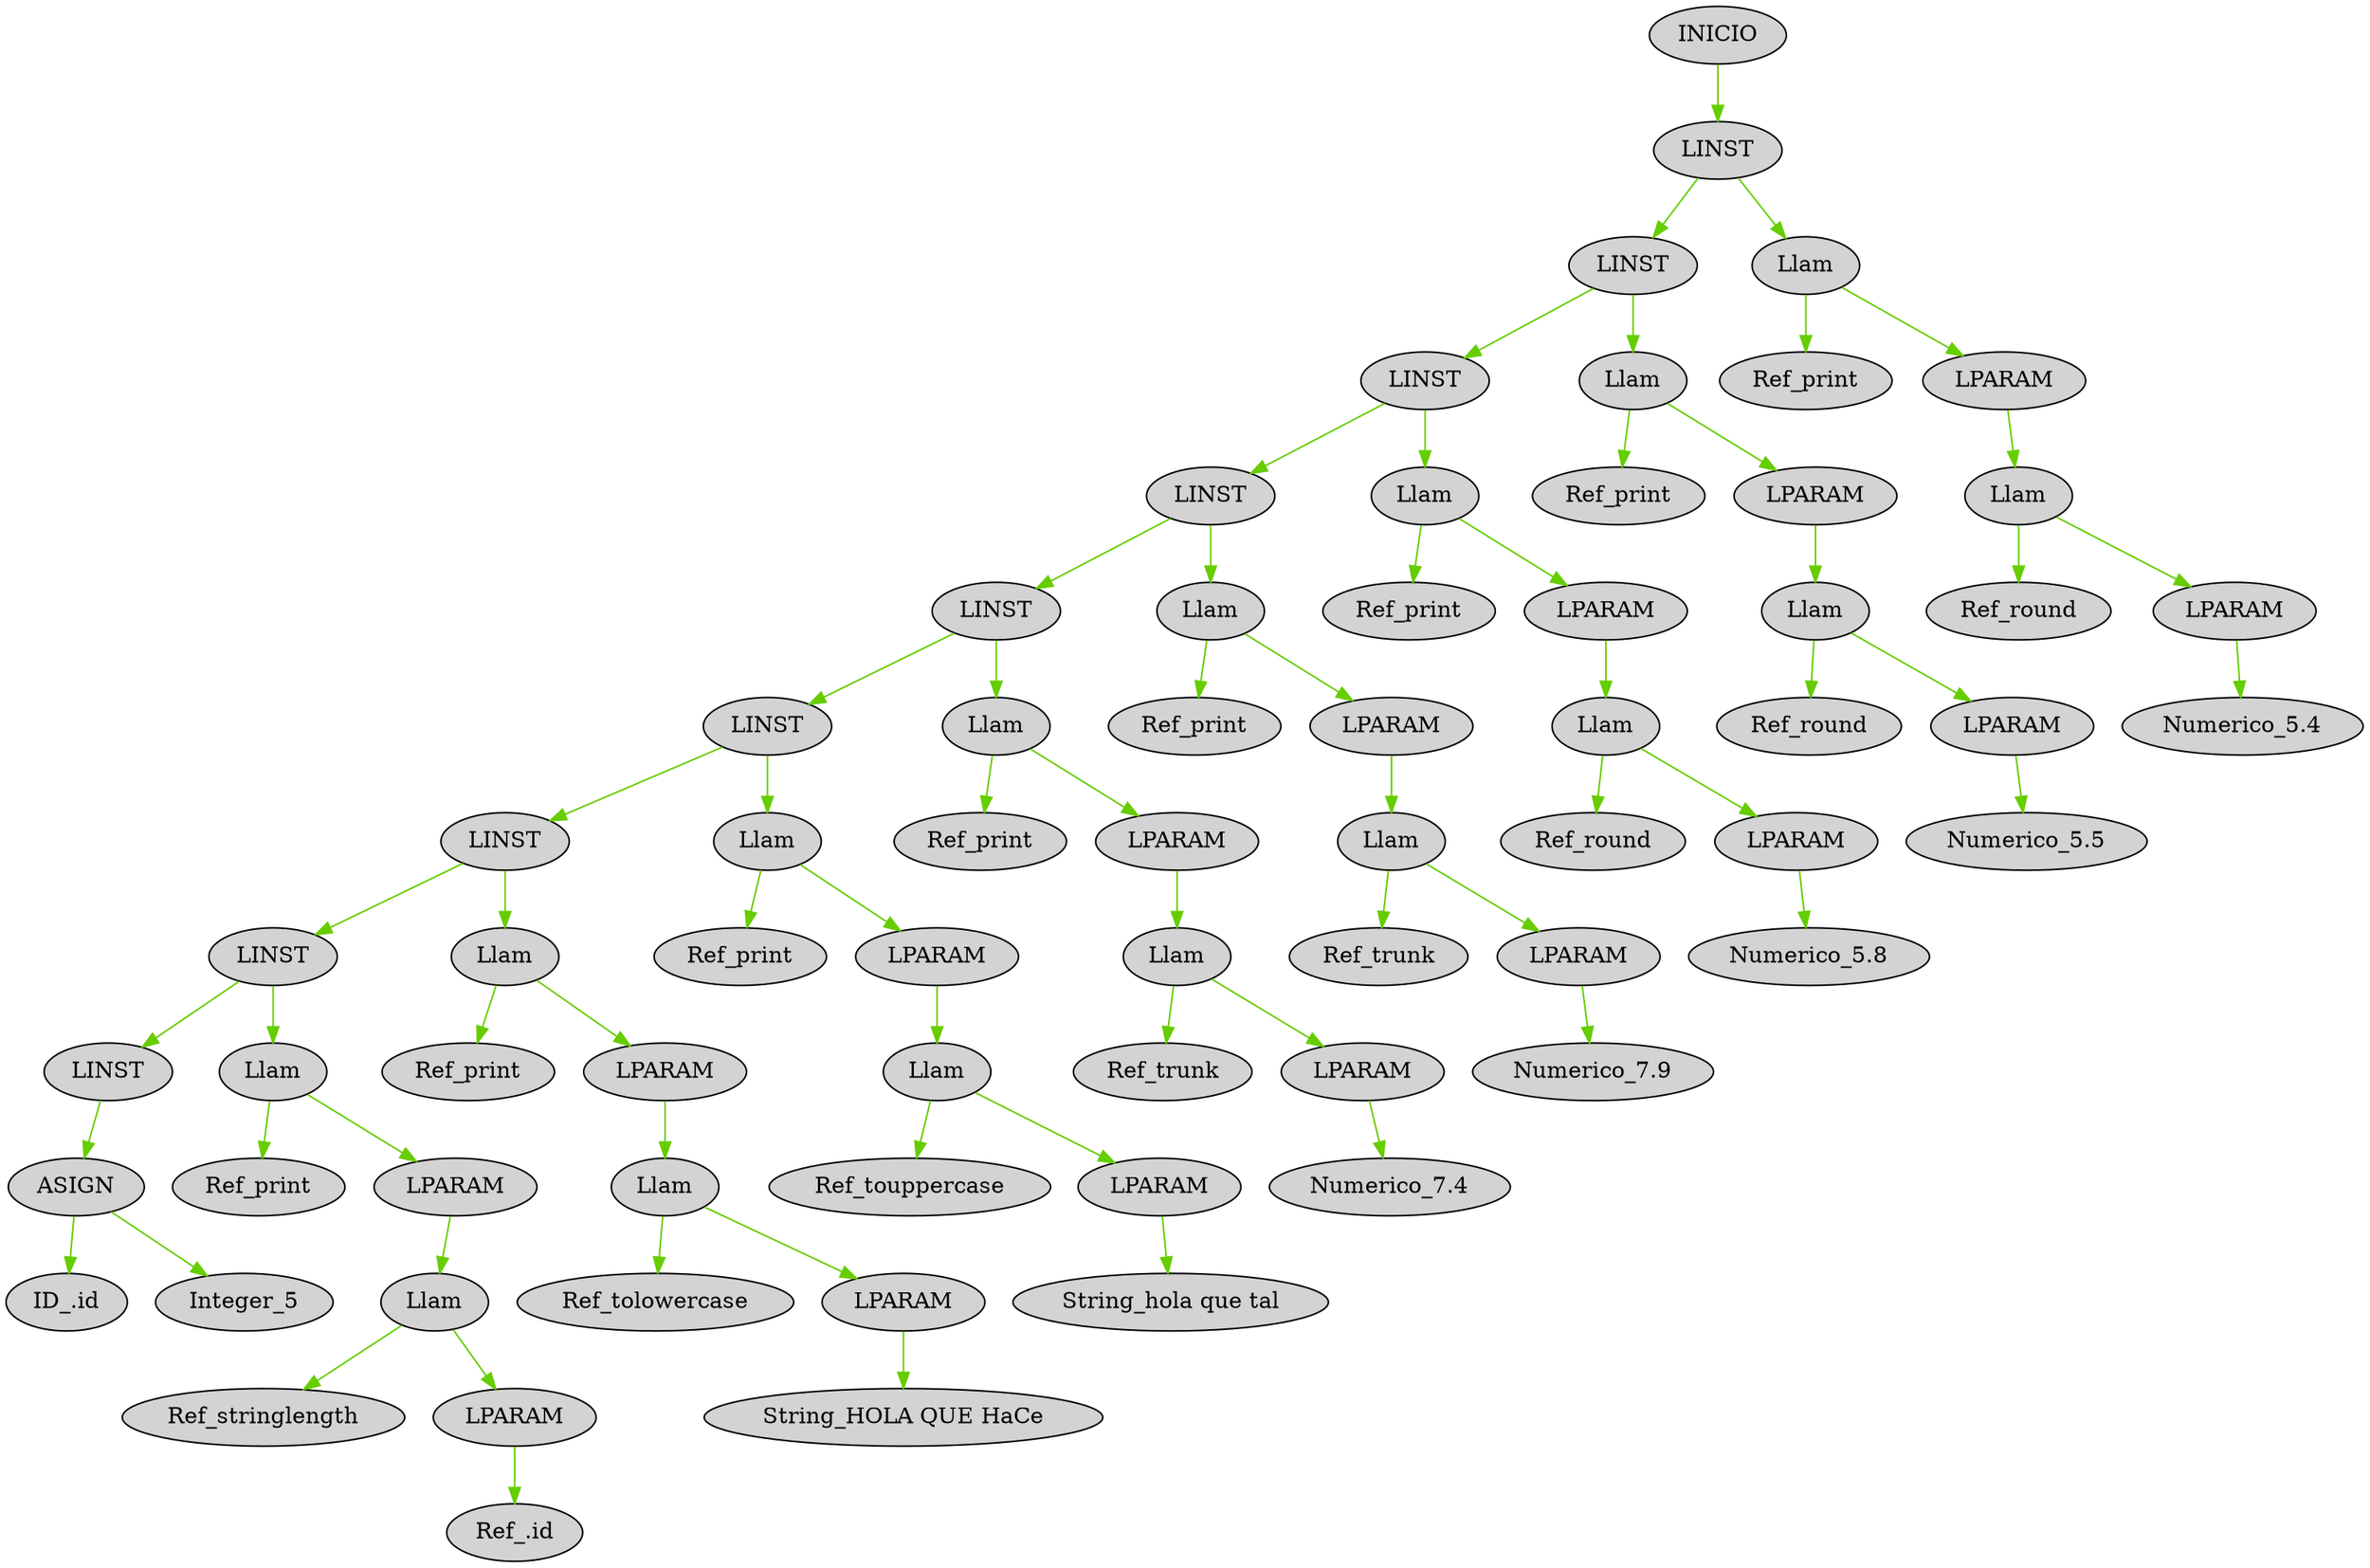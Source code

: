digraph G { node[shape=oval, style=filled, collor=coral]; edge[color=chartreuse3]; rankdir=UD 

"137" [label="INICIO"]
"136" [label="LINST"]
"137" -> "136"
"136" [label="LINST"]
"128" [label="LINST"]
"136" -> "128"
"128" [label="LINST"]
"120" [label="LINST"]
"128" -> "120"
"120" [label="LINST"]
"112" [label="LINST"]
"120" -> "112"
"112" [label="LINST"]
"104" [label="LINST"]
"112" -> "104"
"104" [label="LINST"]
"96" [label="LINST"]
"104" -> "96"
"96" [label="LINST"]
"88" [label="LINST"]
"96" -> "88"
"88" [label="LINST"]
"80" [label="LINST"]
"88" -> "80"
"80" [label="LINST"]
"72" [label="LINST"]
"80" -> "72"
"72" [label="LINST"]
"71" [label="ASIGN"]
"72" -> "71"
"71" [label="ASIGN"]
"70" [label="ID_.id"]
"71" -> "70"
"71" [label="ASIGN"]
"69" [label="Integer_5"]
"71" -> "69"
"80" [label="LINST"]
"79" [label="Llam"]
"80" -> "79"
"79" [label="Llam"]
"78" [label="Ref_print"]
"79" -> "78"
"79" [label="Llam"]
"77" [label="LPARAM"]
"79" -> "77"
"77" [label="LPARAM"]
"76" [label="Llam"]
"77" -> "76"
"76" [label="Llam"]
"75" [label="Ref_stringlength"]
"76" -> "75"
"76" [label="Llam"]
"74" [label="LPARAM"]
"76" -> "74"
"74" [label="LPARAM"]
"73" [label="Ref_.id"]
"74" -> "73"
"88" [label="LINST"]
"87" [label="Llam"]
"88" -> "87"
"87" [label="Llam"]
"86" [label="Ref_print"]
"87" -> "86"
"87" [label="Llam"]
"85" [label="LPARAM"]
"87" -> "85"
"85" [label="LPARAM"]
"84" [label="Llam"]
"85" -> "84"
"84" [label="Llam"]
"83" [label="Ref_tolowercase"]
"84" -> "83"
"84" [label="Llam"]
"82" [label="LPARAM"]
"84" -> "82"
"82" [label="LPARAM"]
"81" [label="String_HOLA QUE HaCe"]
"82" -> "81"
"96" [label="LINST"]
"95" [label="Llam"]
"96" -> "95"
"95" [label="Llam"]
"94" [label="Ref_print"]
"95" -> "94"
"95" [label="Llam"]
"93" [label="LPARAM"]
"95" -> "93"
"93" [label="LPARAM"]
"92" [label="Llam"]
"93" -> "92"
"92" [label="Llam"]
"91" [label="Ref_touppercase"]
"92" -> "91"
"92" [label="Llam"]
"90" [label="LPARAM"]
"92" -> "90"
"90" [label="LPARAM"]
"89" [label="String_hola que tal"]
"90" -> "89"
"104" [label="LINST"]
"103" [label="Llam"]
"104" -> "103"
"103" [label="Llam"]
"102" [label="Ref_print"]
"103" -> "102"
"103" [label="Llam"]
"101" [label="LPARAM"]
"103" -> "101"
"101" [label="LPARAM"]
"100" [label="Llam"]
"101" -> "100"
"100" [label="Llam"]
"99" [label="Ref_trunk"]
"100" -> "99"
"100" [label="Llam"]
"98" [label="LPARAM"]
"100" -> "98"
"98" [label="LPARAM"]
"97" [label="Numerico_7.4"]
"98" -> "97"
"112" [label="LINST"]
"111" [label="Llam"]
"112" -> "111"
"111" [label="Llam"]
"110" [label="Ref_print"]
"111" -> "110"
"111" [label="Llam"]
"109" [label="LPARAM"]
"111" -> "109"
"109" [label="LPARAM"]
"108" [label="Llam"]
"109" -> "108"
"108" [label="Llam"]
"107" [label="Ref_trunk"]
"108" -> "107"
"108" [label="Llam"]
"106" [label="LPARAM"]
"108" -> "106"
"106" [label="LPARAM"]
"105" [label="Numerico_7.9"]
"106" -> "105"
"120" [label="LINST"]
"119" [label="Llam"]
"120" -> "119"
"119" [label="Llam"]
"118" [label="Ref_print"]
"119" -> "118"
"119" [label="Llam"]
"117" [label="LPARAM"]
"119" -> "117"
"117" [label="LPARAM"]
"116" [label="Llam"]
"117" -> "116"
"116" [label="Llam"]
"115" [label="Ref_round"]
"116" -> "115"
"116" [label="Llam"]
"114" [label="LPARAM"]
"116" -> "114"
"114" [label="LPARAM"]
"113" [label="Numerico_5.8"]
"114" -> "113"
"128" [label="LINST"]
"127" [label="Llam"]
"128" -> "127"
"127" [label="Llam"]
"126" [label="Ref_print"]
"127" -> "126"
"127" [label="Llam"]
"125" [label="LPARAM"]
"127" -> "125"
"125" [label="LPARAM"]
"124" [label="Llam"]
"125" -> "124"
"124" [label="Llam"]
"123" [label="Ref_round"]
"124" -> "123"
"124" [label="Llam"]
"122" [label="LPARAM"]
"124" -> "122"
"122" [label="LPARAM"]
"121" [label="Numerico_5.5"]
"122" -> "121"
"136" [label="LINST"]
"135" [label="Llam"]
"136" -> "135"
"135" [label="Llam"]
"134" [label="Ref_print"]
"135" -> "134"
"135" [label="Llam"]
"133" [label="LPARAM"]
"135" -> "133"
"133" [label="LPARAM"]
"132" [label="Llam"]
"133" -> "132"
"132" [label="Llam"]
"131" [label="Ref_round"]
"132" -> "131"
"132" [label="Llam"]
"130" [label="LPARAM"]
"132" -> "130"
"130" [label="LPARAM"]
"129" [label="Numerico_5.4"]
"130" -> "129"

}

